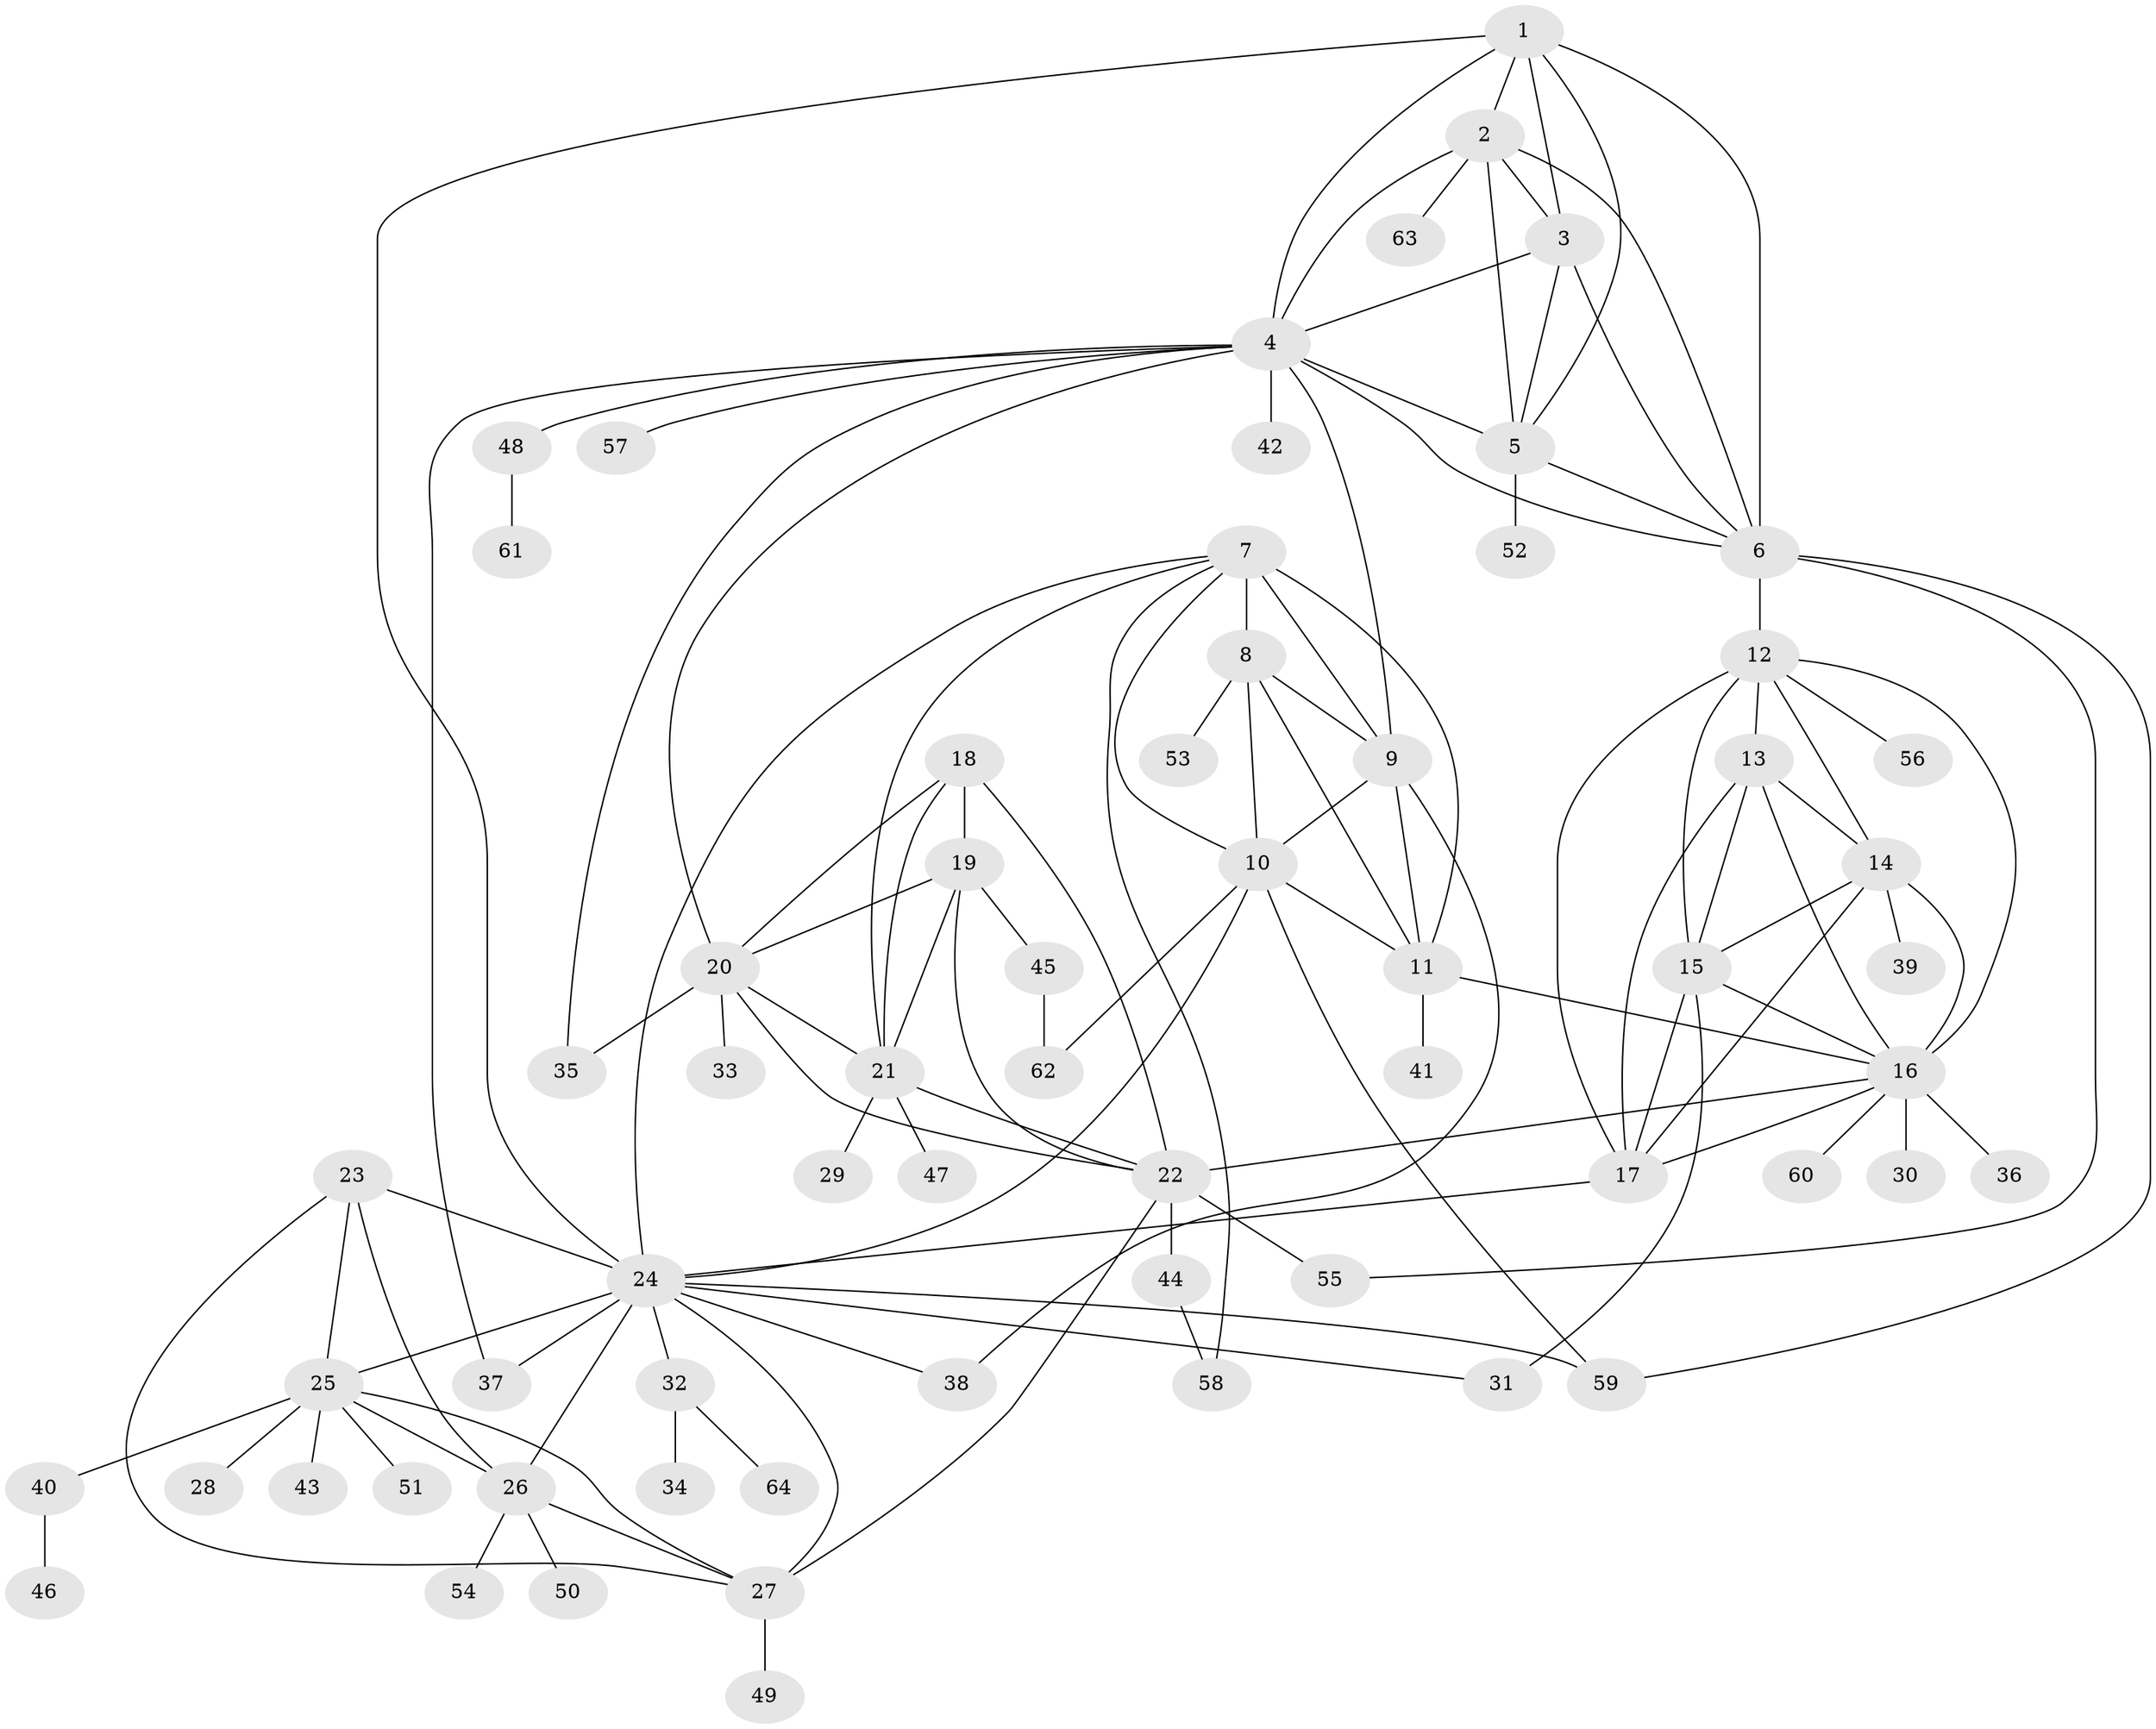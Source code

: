 // original degree distribution, {7: 0.047244094488188976, 6: 0.047244094488188976, 13: 0.007874015748031496, 11: 0.015748031496062992, 9: 0.031496062992125984, 15: 0.007874015748031496, 10: 0.023622047244094488, 8: 0.031496062992125984, 14: 0.015748031496062992, 5: 0.007874015748031496, 1: 0.5669291338582677, 2: 0.16535433070866143, 4: 0.007874015748031496, 3: 0.023622047244094488}
// Generated by graph-tools (version 1.1) at 2025/37/03/09/25 02:37:39]
// undirected, 64 vertices, 117 edges
graph export_dot {
graph [start="1"]
  node [color=gray90,style=filled];
  1;
  2;
  3;
  4;
  5;
  6;
  7;
  8;
  9;
  10;
  11;
  12;
  13;
  14;
  15;
  16;
  17;
  18;
  19;
  20;
  21;
  22;
  23;
  24;
  25;
  26;
  27;
  28;
  29;
  30;
  31;
  32;
  33;
  34;
  35;
  36;
  37;
  38;
  39;
  40;
  41;
  42;
  43;
  44;
  45;
  46;
  47;
  48;
  49;
  50;
  51;
  52;
  53;
  54;
  55;
  56;
  57;
  58;
  59;
  60;
  61;
  62;
  63;
  64;
  1 -- 2 [weight=1.0];
  1 -- 3 [weight=1.0];
  1 -- 4 [weight=1.0];
  1 -- 5 [weight=1.0];
  1 -- 6 [weight=1.0];
  1 -- 24 [weight=1.0];
  2 -- 3 [weight=1.0];
  2 -- 4 [weight=1.0];
  2 -- 5 [weight=1.0];
  2 -- 6 [weight=1.0];
  2 -- 63 [weight=1.0];
  3 -- 4 [weight=1.0];
  3 -- 5 [weight=1.0];
  3 -- 6 [weight=1.0];
  4 -- 5 [weight=1.0];
  4 -- 6 [weight=1.0];
  4 -- 9 [weight=1.0];
  4 -- 20 [weight=1.0];
  4 -- 35 [weight=1.0];
  4 -- 37 [weight=1.0];
  4 -- 42 [weight=1.0];
  4 -- 48 [weight=1.0];
  4 -- 57 [weight=1.0];
  5 -- 6 [weight=1.0];
  5 -- 52 [weight=1.0];
  6 -- 12 [weight=1.0];
  6 -- 55 [weight=3.0];
  6 -- 59 [weight=1.0];
  7 -- 8 [weight=2.0];
  7 -- 9 [weight=2.0];
  7 -- 10 [weight=2.0];
  7 -- 11 [weight=2.0];
  7 -- 21 [weight=1.0];
  7 -- 24 [weight=1.0];
  7 -- 58 [weight=1.0];
  8 -- 9 [weight=1.0];
  8 -- 10 [weight=1.0];
  8 -- 11 [weight=1.0];
  8 -- 53 [weight=1.0];
  9 -- 10 [weight=1.0];
  9 -- 11 [weight=1.0];
  9 -- 38 [weight=2.0];
  10 -- 11 [weight=1.0];
  10 -- 24 [weight=1.0];
  10 -- 59 [weight=2.0];
  10 -- 62 [weight=1.0];
  11 -- 16 [weight=1.0];
  11 -- 41 [weight=1.0];
  12 -- 13 [weight=1.0];
  12 -- 14 [weight=1.0];
  12 -- 15 [weight=1.0];
  12 -- 16 [weight=1.0];
  12 -- 17 [weight=1.0];
  12 -- 56 [weight=1.0];
  13 -- 14 [weight=1.0];
  13 -- 15 [weight=1.0];
  13 -- 16 [weight=1.0];
  13 -- 17 [weight=1.0];
  14 -- 15 [weight=1.0];
  14 -- 16 [weight=1.0];
  14 -- 17 [weight=1.0];
  14 -- 39 [weight=3.0];
  15 -- 16 [weight=1.0];
  15 -- 17 [weight=1.0];
  15 -- 31 [weight=4.0];
  16 -- 17 [weight=1.0];
  16 -- 22 [weight=1.0];
  16 -- 30 [weight=1.0];
  16 -- 36 [weight=1.0];
  16 -- 60 [weight=1.0];
  17 -- 24 [weight=1.0];
  18 -- 19 [weight=2.0];
  18 -- 20 [weight=1.0];
  18 -- 21 [weight=1.0];
  18 -- 22 [weight=1.0];
  19 -- 20 [weight=2.0];
  19 -- 21 [weight=2.0];
  19 -- 22 [weight=2.0];
  19 -- 45 [weight=1.0];
  20 -- 21 [weight=1.0];
  20 -- 22 [weight=1.0];
  20 -- 33 [weight=1.0];
  20 -- 35 [weight=1.0];
  21 -- 22 [weight=1.0];
  21 -- 29 [weight=1.0];
  21 -- 47 [weight=1.0];
  22 -- 27 [weight=1.0];
  22 -- 44 [weight=5.0];
  22 -- 55 [weight=1.0];
  23 -- 24 [weight=3.0];
  23 -- 25 [weight=1.0];
  23 -- 26 [weight=1.0];
  23 -- 27 [weight=1.0];
  24 -- 25 [weight=2.0];
  24 -- 26 [weight=2.0];
  24 -- 27 [weight=2.0];
  24 -- 31 [weight=2.0];
  24 -- 32 [weight=1.0];
  24 -- 37 [weight=1.0];
  24 -- 38 [weight=1.0];
  24 -- 59 [weight=1.0];
  25 -- 26 [weight=1.0];
  25 -- 27 [weight=1.0];
  25 -- 28 [weight=1.0];
  25 -- 40 [weight=1.0];
  25 -- 43 [weight=1.0];
  25 -- 51 [weight=1.0];
  26 -- 27 [weight=1.0];
  26 -- 50 [weight=1.0];
  26 -- 54 [weight=1.0];
  27 -- 49 [weight=1.0];
  32 -- 34 [weight=1.0];
  32 -- 64 [weight=1.0];
  40 -- 46 [weight=1.0];
  44 -- 58 [weight=1.0];
  45 -- 62 [weight=1.0];
  48 -- 61 [weight=1.0];
}
